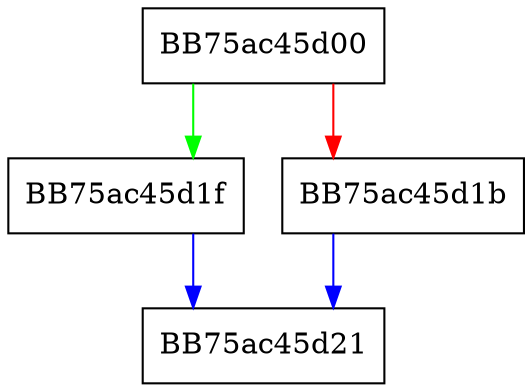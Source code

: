 digraph GetCRC32 {
  node [shape="box"];
  graph [splines=ortho];
  BB75ac45d00 -> BB75ac45d1f [color="green"];
  BB75ac45d00 -> BB75ac45d1b [color="red"];
  BB75ac45d1b -> BB75ac45d21 [color="blue"];
  BB75ac45d1f -> BB75ac45d21 [color="blue"];
}
